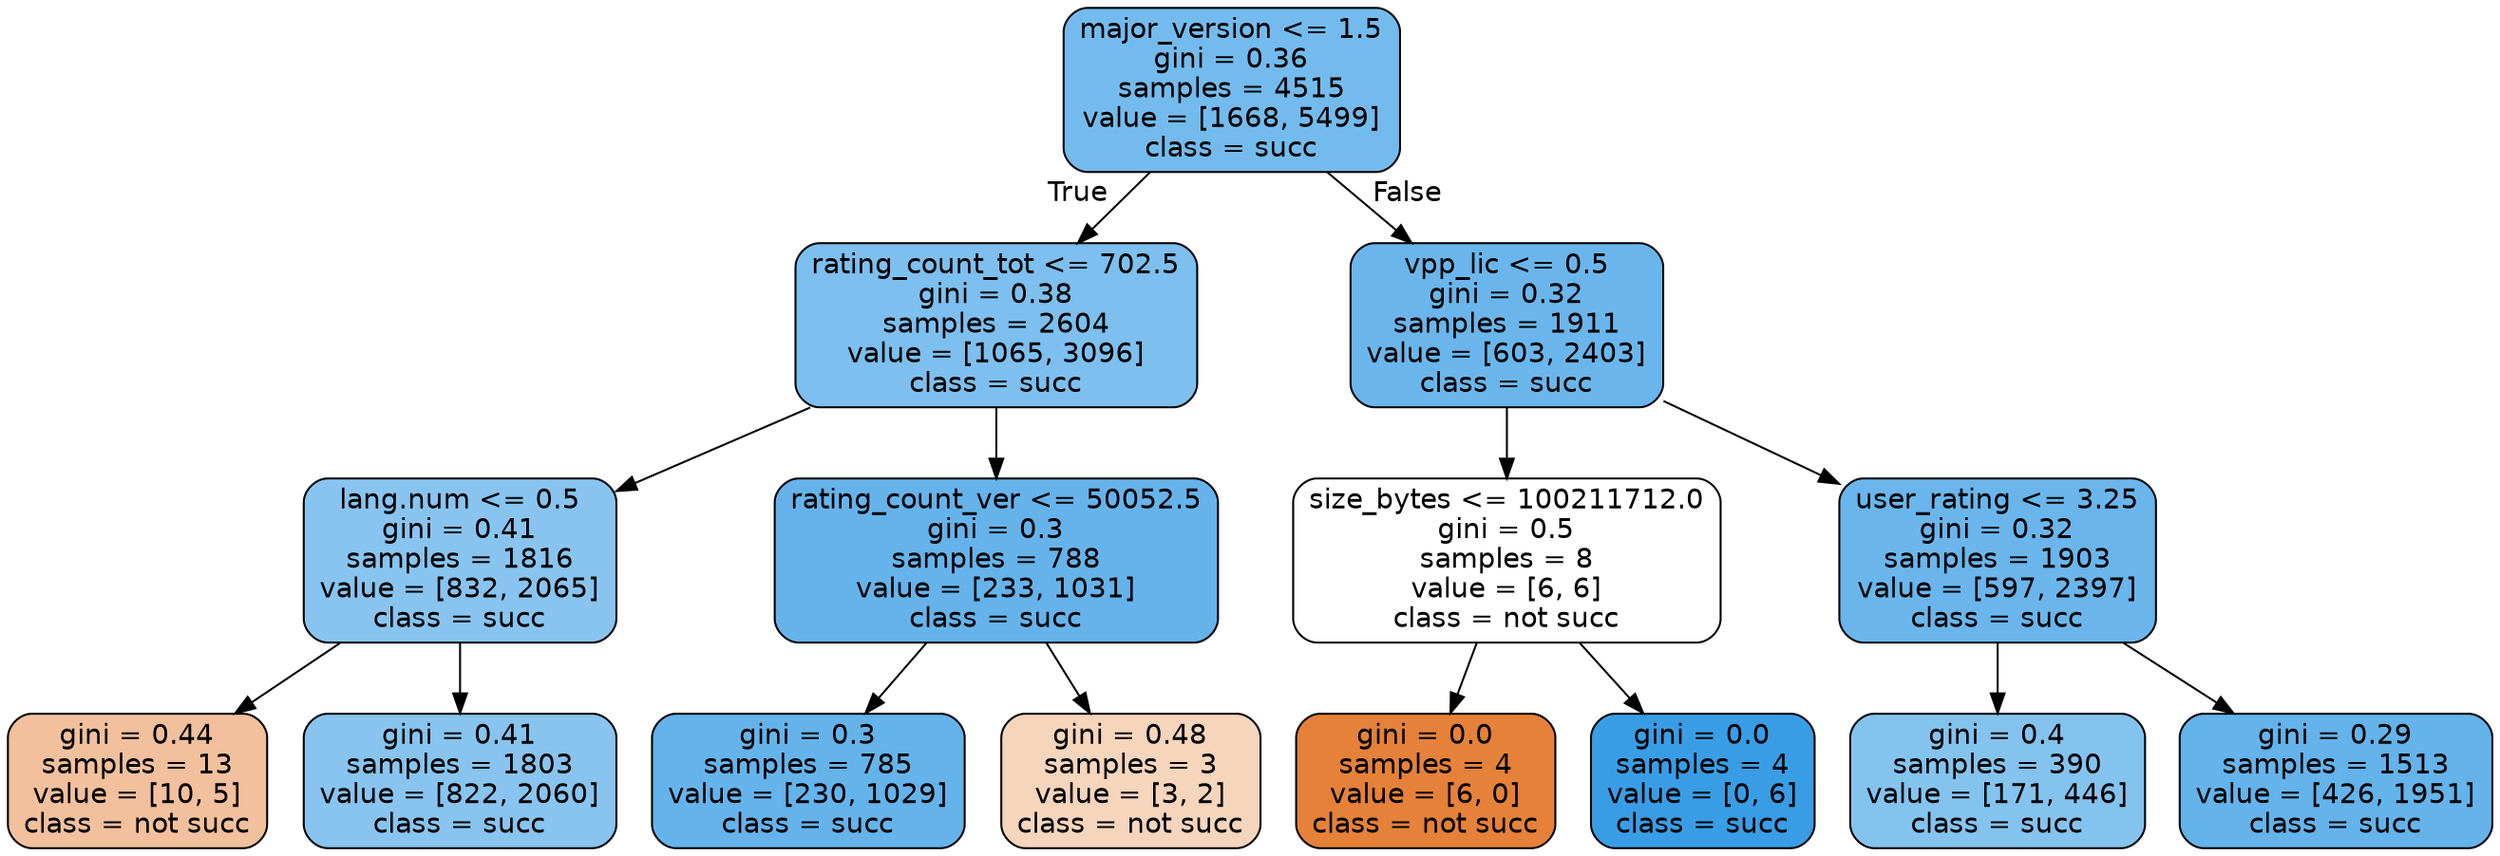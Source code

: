 digraph Tree {
node [shape=box, style="filled, rounded", color="black", fontname=helvetica] ;
edge [fontname=helvetica] ;
0 [label="major_version <= 1.5\ngini = 0.36\nsamples = 4515\nvalue = [1668, 5499]\nclass = succ", fillcolor="#399de5b2"] ;
1 [label="rating_count_tot <= 702.5\ngini = 0.38\nsamples = 2604\nvalue = [1065, 3096]\nclass = succ", fillcolor="#399de5a7"] ;
0 -> 1 [labeldistance=2.5, labelangle=45, headlabel="True"] ;
2 [label="lang.num <= 0.5\ngini = 0.41\nsamples = 1816\nvalue = [832, 2065]\nclass = succ", fillcolor="#399de598"] ;
1 -> 2 ;
3 [label="gini = 0.44\nsamples = 13\nvalue = [10, 5]\nclass = not succ", fillcolor="#e581397f"] ;
2 -> 3 ;
4 [label="gini = 0.41\nsamples = 1803\nvalue = [822, 2060]\nclass = succ", fillcolor="#399de599"] ;
2 -> 4 ;
5 [label="rating_count_ver <= 50052.5\ngini = 0.3\nsamples = 788\nvalue = [233, 1031]\nclass = succ", fillcolor="#399de5c5"] ;
1 -> 5 ;
6 [label="gini = 0.3\nsamples = 785\nvalue = [230, 1029]\nclass = succ", fillcolor="#399de5c6"] ;
5 -> 6 ;
7 [label="gini = 0.48\nsamples = 3\nvalue = [3, 2]\nclass = not succ", fillcolor="#e5813955"] ;
5 -> 7 ;
8 [label="vpp_lic <= 0.5\ngini = 0.32\nsamples = 1911\nvalue = [603, 2403]\nclass = succ", fillcolor="#399de5bf"] ;
0 -> 8 [labeldistance=2.5, labelangle=-45, headlabel="False"] ;
9 [label="size_bytes <= 100211712.0\ngini = 0.5\nsamples = 8\nvalue = [6, 6]\nclass = not succ", fillcolor="#e5813900"] ;
8 -> 9 ;
10 [label="gini = 0.0\nsamples = 4\nvalue = [6, 0]\nclass = not succ", fillcolor="#e58139ff"] ;
9 -> 10 ;
11 [label="gini = 0.0\nsamples = 4\nvalue = [0, 6]\nclass = succ", fillcolor="#399de5ff"] ;
9 -> 11 ;
12 [label="user_rating <= 3.25\ngini = 0.32\nsamples = 1903\nvalue = [597, 2397]\nclass = succ", fillcolor="#399de5bf"] ;
8 -> 12 ;
13 [label="gini = 0.4\nsamples = 390\nvalue = [171, 446]\nclass = succ", fillcolor="#399de59d"] ;
12 -> 13 ;
14 [label="gini = 0.29\nsamples = 1513\nvalue = [426, 1951]\nclass = succ", fillcolor="#399de5c7"] ;
12 -> 14 ;
}